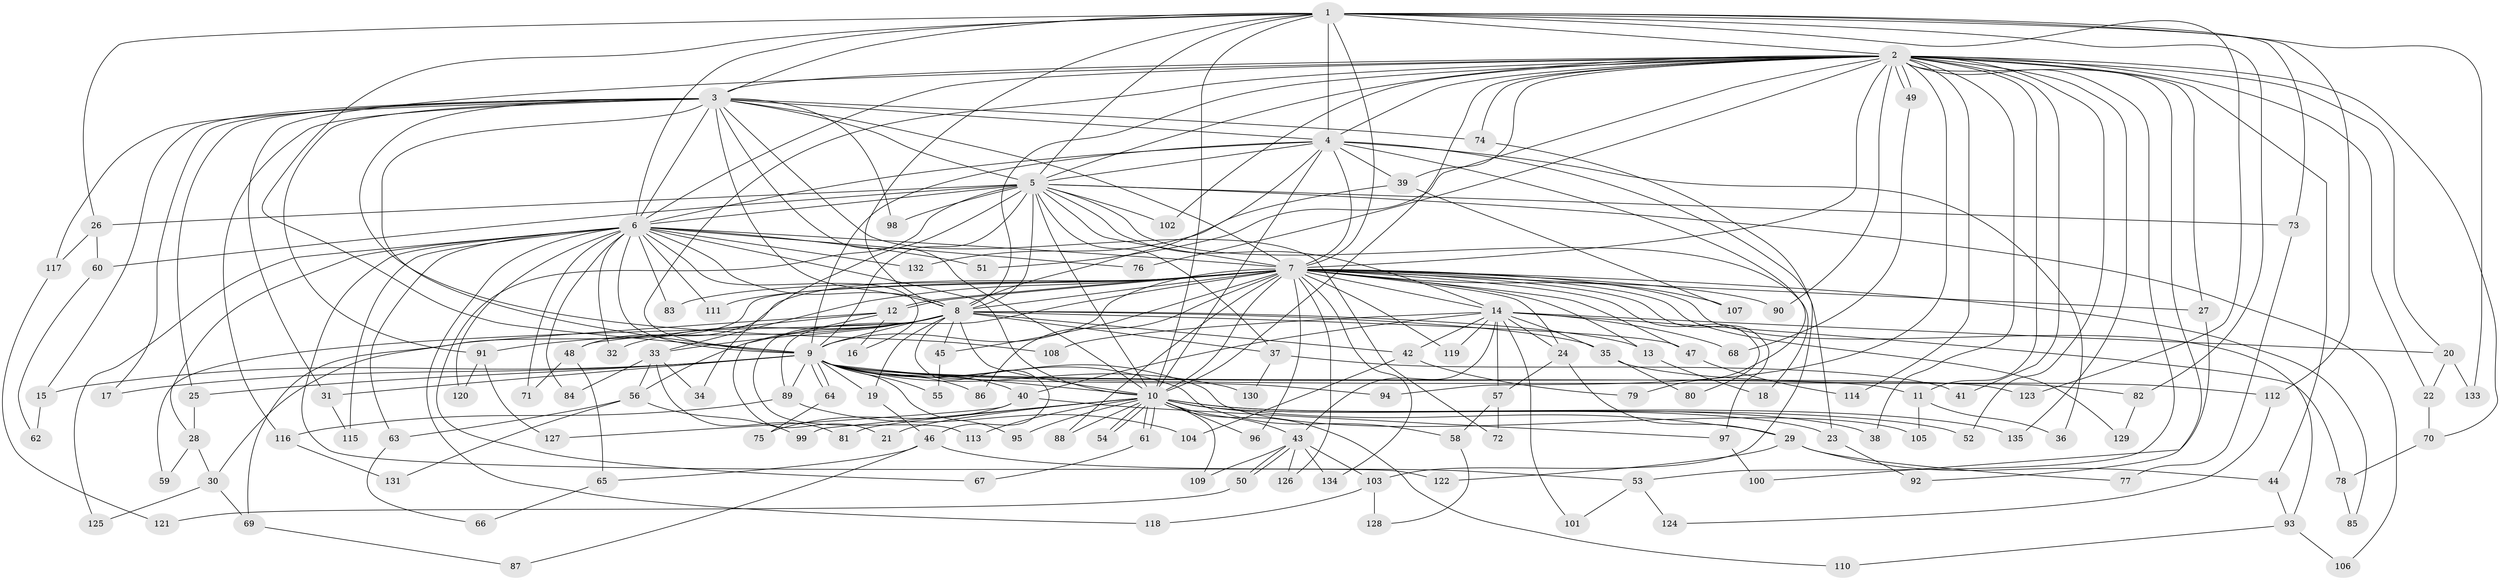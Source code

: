 // Generated by graph-tools (version 1.1) at 2025/34/03/09/25 02:34:59]
// undirected, 135 vertices, 295 edges
graph export_dot {
graph [start="1"]
  node [color=gray90,style=filled];
  1;
  2;
  3;
  4;
  5;
  6;
  7;
  8;
  9;
  10;
  11;
  12;
  13;
  14;
  15;
  16;
  17;
  18;
  19;
  20;
  21;
  22;
  23;
  24;
  25;
  26;
  27;
  28;
  29;
  30;
  31;
  32;
  33;
  34;
  35;
  36;
  37;
  38;
  39;
  40;
  41;
  42;
  43;
  44;
  45;
  46;
  47;
  48;
  49;
  50;
  51;
  52;
  53;
  54;
  55;
  56;
  57;
  58;
  59;
  60;
  61;
  62;
  63;
  64;
  65;
  66;
  67;
  68;
  69;
  70;
  71;
  72;
  73;
  74;
  75;
  76;
  77;
  78;
  79;
  80;
  81;
  82;
  83;
  84;
  85;
  86;
  87;
  88;
  89;
  90;
  91;
  92;
  93;
  94;
  95;
  96;
  97;
  98;
  99;
  100;
  101;
  102;
  103;
  104;
  105;
  106;
  107;
  108;
  109;
  110;
  111;
  112;
  113;
  114;
  115;
  116;
  117;
  118;
  119;
  120;
  121;
  122;
  123;
  124;
  125;
  126;
  127;
  128;
  129;
  130;
  131;
  132;
  133;
  134;
  135;
  1 -- 2;
  1 -- 3;
  1 -- 4;
  1 -- 5;
  1 -- 6;
  1 -- 7;
  1 -- 8;
  1 -- 9;
  1 -- 10;
  1 -- 26;
  1 -- 73;
  1 -- 82;
  1 -- 112;
  1 -- 123;
  1 -- 133;
  2 -- 3;
  2 -- 4;
  2 -- 5;
  2 -- 6;
  2 -- 7;
  2 -- 8;
  2 -- 9;
  2 -- 10;
  2 -- 11;
  2 -- 20;
  2 -- 22;
  2 -- 27;
  2 -- 31;
  2 -- 38;
  2 -- 39;
  2 -- 41;
  2 -- 44;
  2 -- 49;
  2 -- 49;
  2 -- 51;
  2 -- 52;
  2 -- 53;
  2 -- 70;
  2 -- 74;
  2 -- 76;
  2 -- 90;
  2 -- 92;
  2 -- 94;
  2 -- 102;
  2 -- 114;
  2 -- 135;
  3 -- 4;
  3 -- 5;
  3 -- 6;
  3 -- 7;
  3 -- 8;
  3 -- 9;
  3 -- 10;
  3 -- 15;
  3 -- 17;
  3 -- 25;
  3 -- 72;
  3 -- 74;
  3 -- 91;
  3 -- 98;
  3 -- 108;
  3 -- 116;
  3 -- 117;
  4 -- 5;
  4 -- 6;
  4 -- 7;
  4 -- 8;
  4 -- 9;
  4 -- 10;
  4 -- 23;
  4 -- 36;
  4 -- 39;
  4 -- 79;
  5 -- 6;
  5 -- 7;
  5 -- 8;
  5 -- 9;
  5 -- 10;
  5 -- 14;
  5 -- 18;
  5 -- 26;
  5 -- 34;
  5 -- 37;
  5 -- 60;
  5 -- 67;
  5 -- 73;
  5 -- 98;
  5 -- 102;
  5 -- 106;
  6 -- 7;
  6 -- 8;
  6 -- 9;
  6 -- 10;
  6 -- 16;
  6 -- 28;
  6 -- 32;
  6 -- 51;
  6 -- 63;
  6 -- 71;
  6 -- 76;
  6 -- 83;
  6 -- 84;
  6 -- 111;
  6 -- 115;
  6 -- 118;
  6 -- 120;
  6 -- 122;
  6 -- 125;
  6 -- 132;
  7 -- 8;
  7 -- 9;
  7 -- 10;
  7 -- 12;
  7 -- 12;
  7 -- 13;
  7 -- 14;
  7 -- 24;
  7 -- 27;
  7 -- 33;
  7 -- 45;
  7 -- 47;
  7 -- 48;
  7 -- 69;
  7 -- 80;
  7 -- 83;
  7 -- 85;
  7 -- 86;
  7 -- 88;
  7 -- 89;
  7 -- 90;
  7 -- 93;
  7 -- 96;
  7 -- 97;
  7 -- 107;
  7 -- 111;
  7 -- 119;
  7 -- 126;
  7 -- 129;
  7 -- 134;
  8 -- 9;
  8 -- 10;
  8 -- 13;
  8 -- 19;
  8 -- 32;
  8 -- 33;
  8 -- 35;
  8 -- 37;
  8 -- 42;
  8 -- 45;
  8 -- 46;
  8 -- 47;
  8 -- 56;
  8 -- 59;
  8 -- 91;
  8 -- 113;
  9 -- 10;
  9 -- 11;
  9 -- 15;
  9 -- 17;
  9 -- 19;
  9 -- 25;
  9 -- 31;
  9 -- 40;
  9 -- 55;
  9 -- 58;
  9 -- 64;
  9 -- 64;
  9 -- 82;
  9 -- 86;
  9 -- 89;
  9 -- 94;
  9 -- 95;
  9 -- 105;
  9 -- 123;
  9 -- 130;
  10 -- 21;
  10 -- 23;
  10 -- 29;
  10 -- 38;
  10 -- 43;
  10 -- 52;
  10 -- 54;
  10 -- 54;
  10 -- 61;
  10 -- 61;
  10 -- 81;
  10 -- 88;
  10 -- 95;
  10 -- 96;
  10 -- 99;
  10 -- 109;
  10 -- 110;
  10 -- 113;
  10 -- 135;
  11 -- 36;
  11 -- 105;
  12 -- 16;
  12 -- 21;
  12 -- 30;
  12 -- 48;
  13 -- 18;
  14 -- 20;
  14 -- 24;
  14 -- 35;
  14 -- 40;
  14 -- 42;
  14 -- 43;
  14 -- 57;
  14 -- 68;
  14 -- 78;
  14 -- 101;
  14 -- 108;
  14 -- 119;
  15 -- 62;
  19 -- 46;
  20 -- 22;
  20 -- 133;
  22 -- 70;
  23 -- 92;
  24 -- 29;
  24 -- 57;
  25 -- 28;
  26 -- 60;
  26 -- 117;
  27 -- 100;
  28 -- 30;
  28 -- 59;
  29 -- 44;
  29 -- 77;
  29 -- 122;
  30 -- 69;
  30 -- 125;
  31 -- 115;
  33 -- 34;
  33 -- 56;
  33 -- 81;
  33 -- 84;
  35 -- 80;
  35 -- 112;
  37 -- 41;
  37 -- 130;
  39 -- 107;
  39 -- 132;
  40 -- 75;
  40 -- 97;
  40 -- 127;
  42 -- 79;
  42 -- 104;
  43 -- 50;
  43 -- 50;
  43 -- 103;
  43 -- 109;
  43 -- 126;
  43 -- 134;
  44 -- 93;
  45 -- 55;
  46 -- 53;
  46 -- 65;
  46 -- 87;
  47 -- 114;
  48 -- 65;
  48 -- 71;
  49 -- 68;
  50 -- 121;
  53 -- 101;
  53 -- 124;
  56 -- 63;
  56 -- 99;
  56 -- 131;
  57 -- 58;
  57 -- 72;
  58 -- 128;
  60 -- 62;
  61 -- 67;
  63 -- 66;
  64 -- 75;
  65 -- 66;
  69 -- 87;
  70 -- 78;
  73 -- 77;
  74 -- 103;
  78 -- 85;
  82 -- 129;
  89 -- 104;
  89 -- 116;
  91 -- 120;
  91 -- 127;
  93 -- 106;
  93 -- 110;
  97 -- 100;
  103 -- 118;
  103 -- 128;
  112 -- 124;
  116 -- 131;
  117 -- 121;
}
